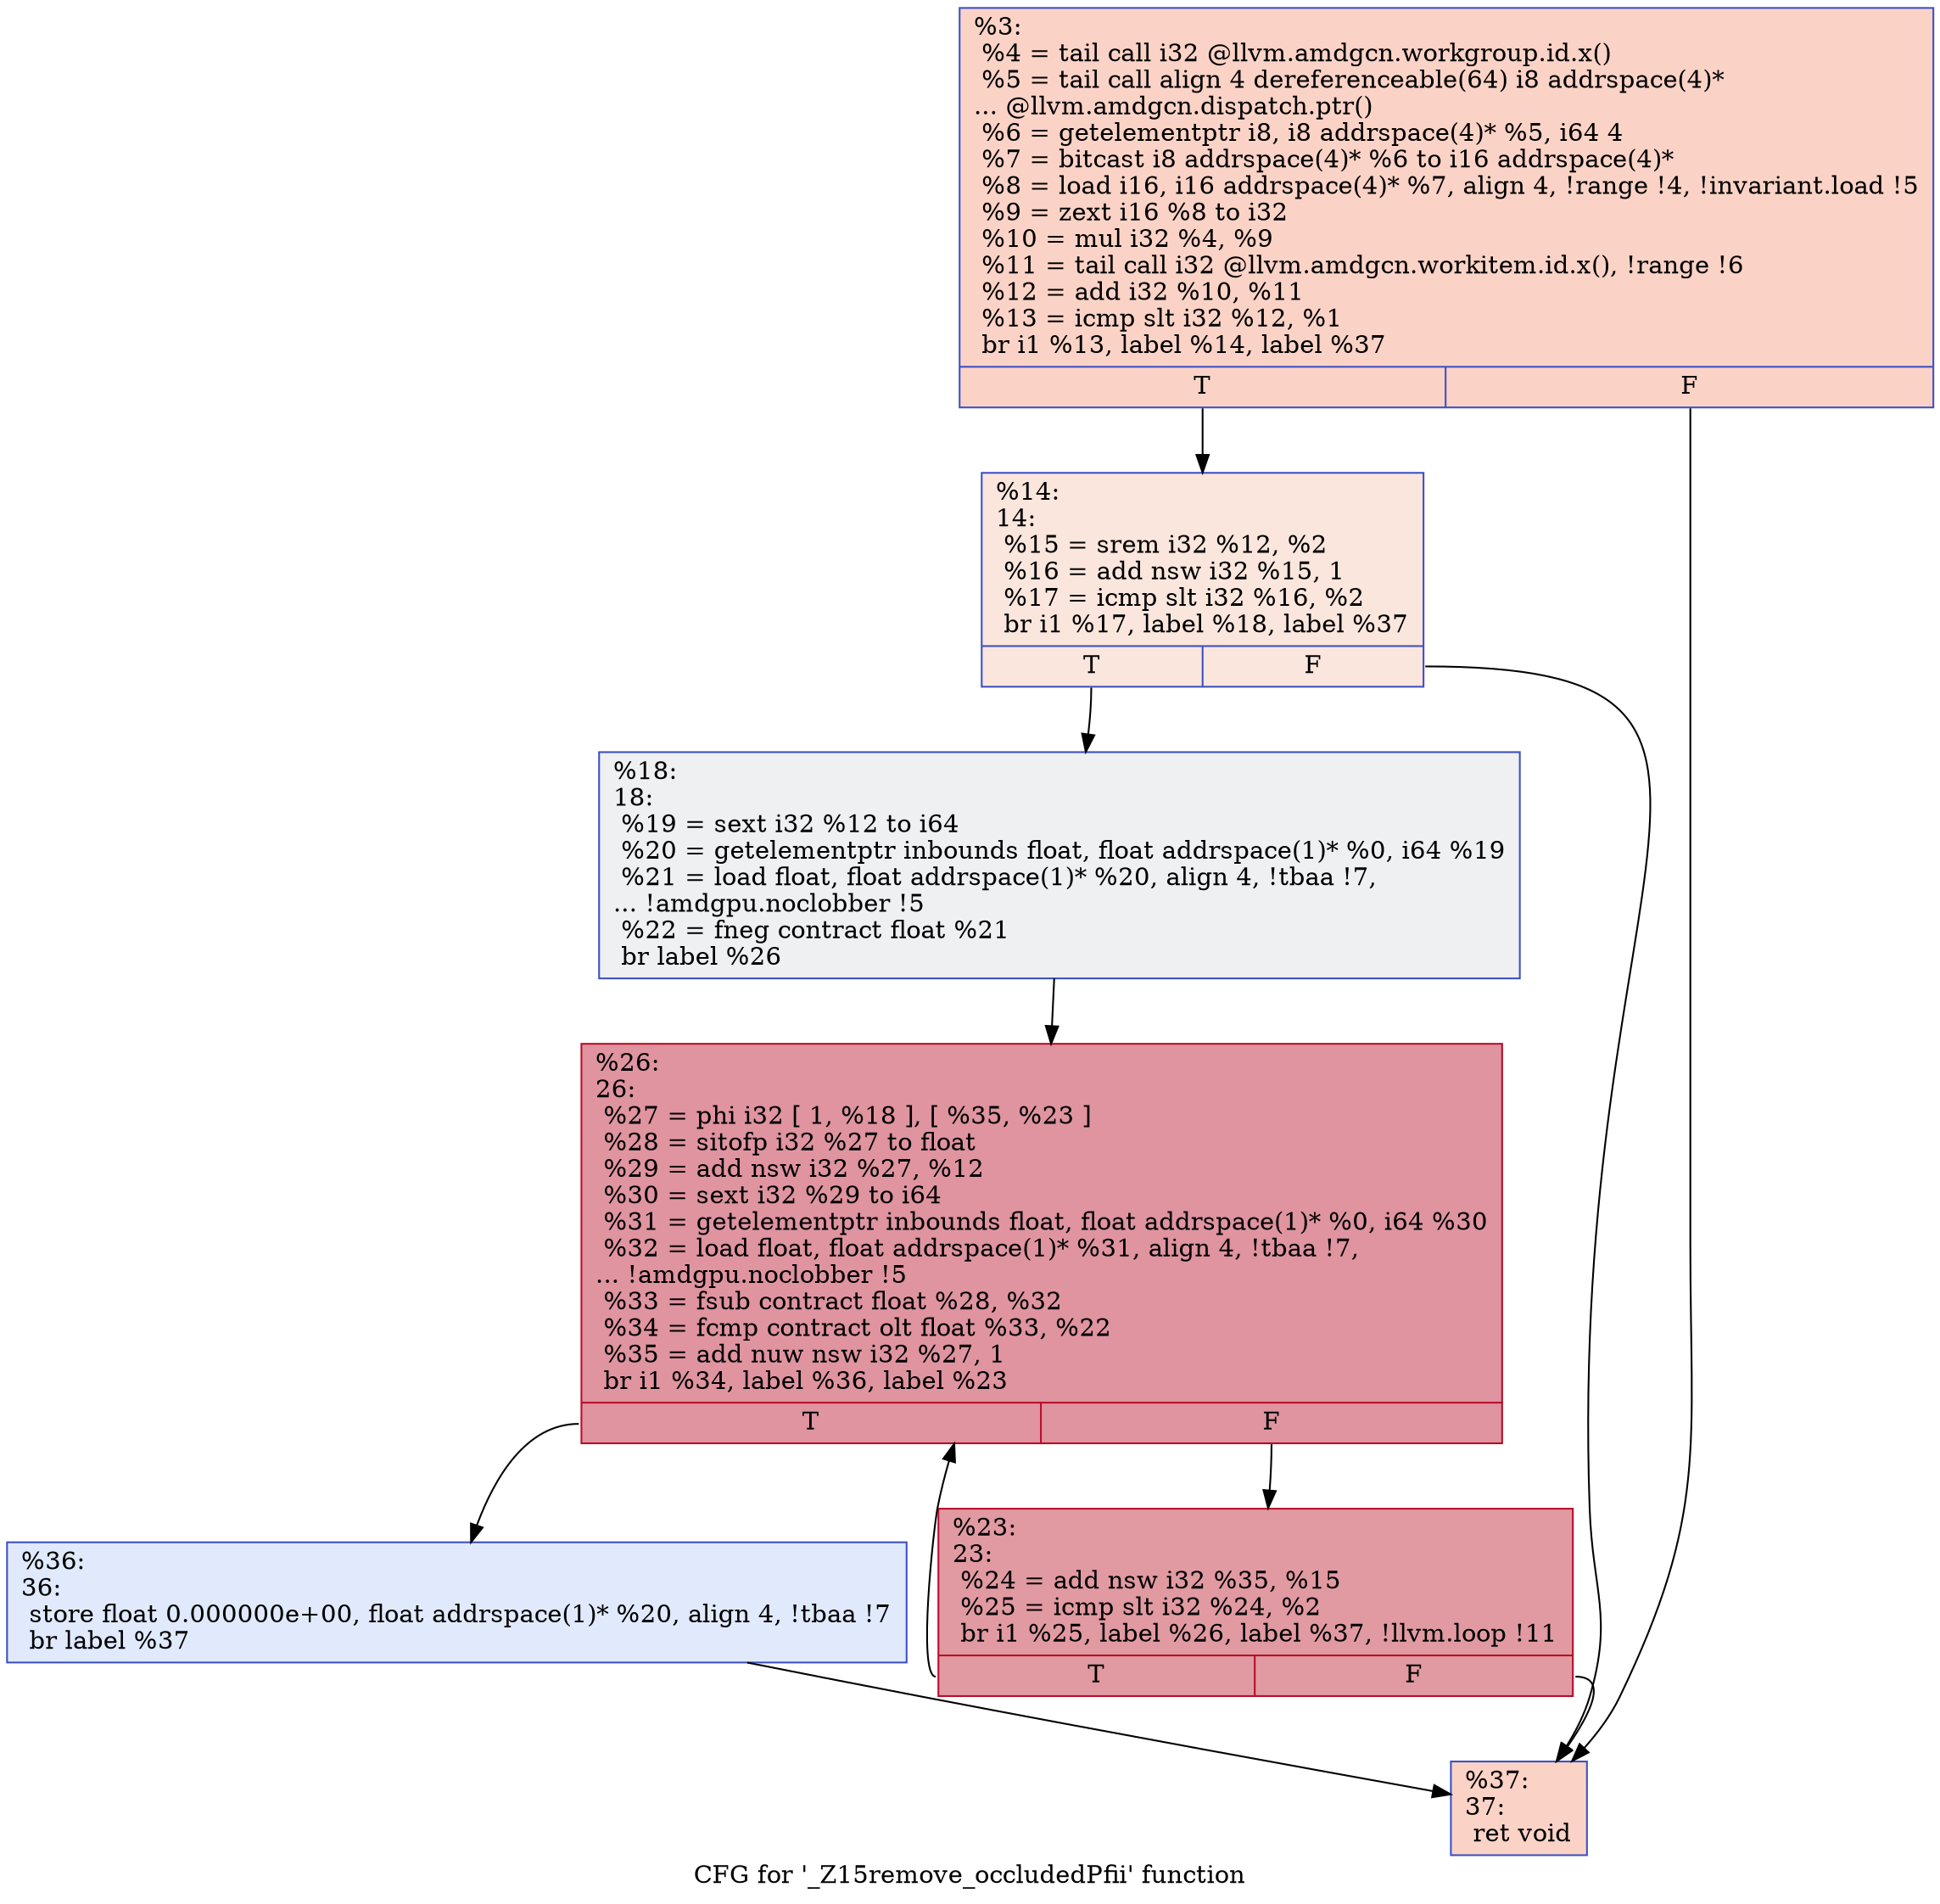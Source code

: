 digraph "CFG for '_Z15remove_occludedPfii' function" {
	label="CFG for '_Z15remove_occludedPfii' function";

	Node0x5c64370 [shape=record,color="#3d50c3ff", style=filled, fillcolor="#f59c7d70",label="{%3:\l  %4 = tail call i32 @llvm.amdgcn.workgroup.id.x()\l  %5 = tail call align 4 dereferenceable(64) i8 addrspace(4)*\l... @llvm.amdgcn.dispatch.ptr()\l  %6 = getelementptr i8, i8 addrspace(4)* %5, i64 4\l  %7 = bitcast i8 addrspace(4)* %6 to i16 addrspace(4)*\l  %8 = load i16, i16 addrspace(4)* %7, align 4, !range !4, !invariant.load !5\l  %9 = zext i16 %8 to i32\l  %10 = mul i32 %4, %9\l  %11 = tail call i32 @llvm.amdgcn.workitem.id.x(), !range !6\l  %12 = add i32 %10, %11\l  %13 = icmp slt i32 %12, %1\l  br i1 %13, label %14, label %37\l|{<s0>T|<s1>F}}"];
	Node0x5c64370:s0 -> Node0x5c66240;
	Node0x5c64370:s1 -> Node0x5c662d0;
	Node0x5c66240 [shape=record,color="#3d50c3ff", style=filled, fillcolor="#f3c7b170",label="{%14:\l14:                                               \l  %15 = srem i32 %12, %2\l  %16 = add nsw i32 %15, 1\l  %17 = icmp slt i32 %16, %2\l  br i1 %17, label %18, label %37\l|{<s0>T|<s1>F}}"];
	Node0x5c66240:s0 -> Node0x5c66640;
	Node0x5c66240:s1 -> Node0x5c662d0;
	Node0x5c66640 [shape=record,color="#3d50c3ff", style=filled, fillcolor="#d9dce170",label="{%18:\l18:                                               \l  %19 = sext i32 %12 to i64\l  %20 = getelementptr inbounds float, float addrspace(1)* %0, i64 %19\l  %21 = load float, float addrspace(1)* %20, align 4, !tbaa !7,\l... !amdgpu.noclobber !5\l  %22 = fneg contract float %21\l  br label %26\l}"];
	Node0x5c66640 -> Node0x5c670f0;
	Node0x5c671f0 [shape=record,color="#b70d28ff", style=filled, fillcolor="#bb1b2c70",label="{%23:\l23:                                               \l  %24 = add nsw i32 %35, %15\l  %25 = icmp slt i32 %24, %2\l  br i1 %25, label %26, label %37, !llvm.loop !11\l|{<s0>T|<s1>F}}"];
	Node0x5c671f0:s0 -> Node0x5c670f0;
	Node0x5c671f0:s1 -> Node0x5c662d0;
	Node0x5c670f0 [shape=record,color="#b70d28ff", style=filled, fillcolor="#b70d2870",label="{%26:\l26:                                               \l  %27 = phi i32 [ 1, %18 ], [ %35, %23 ]\l  %28 = sitofp i32 %27 to float\l  %29 = add nsw i32 %27, %12\l  %30 = sext i32 %29 to i64\l  %31 = getelementptr inbounds float, float addrspace(1)* %0, i64 %30\l  %32 = load float, float addrspace(1)* %31, align 4, !tbaa !7,\l... !amdgpu.noclobber !5\l  %33 = fsub contract float %28, %32\l  %34 = fcmp contract olt float %33, %22\l  %35 = add nuw nsw i32 %27, 1\l  br i1 %34, label %36, label %23\l|{<s0>T|<s1>F}}"];
	Node0x5c670f0:s0 -> Node0x5c665c0;
	Node0x5c670f0:s1 -> Node0x5c671f0;
	Node0x5c665c0 [shape=record,color="#3d50c3ff", style=filled, fillcolor="#b9d0f970",label="{%36:\l36:                                               \l  store float 0.000000e+00, float addrspace(1)* %20, align 4, !tbaa !7\l  br label %37\l}"];
	Node0x5c665c0 -> Node0x5c662d0;
	Node0x5c662d0 [shape=record,color="#3d50c3ff", style=filled, fillcolor="#f59c7d70",label="{%37:\l37:                                               \l  ret void\l}"];
}
